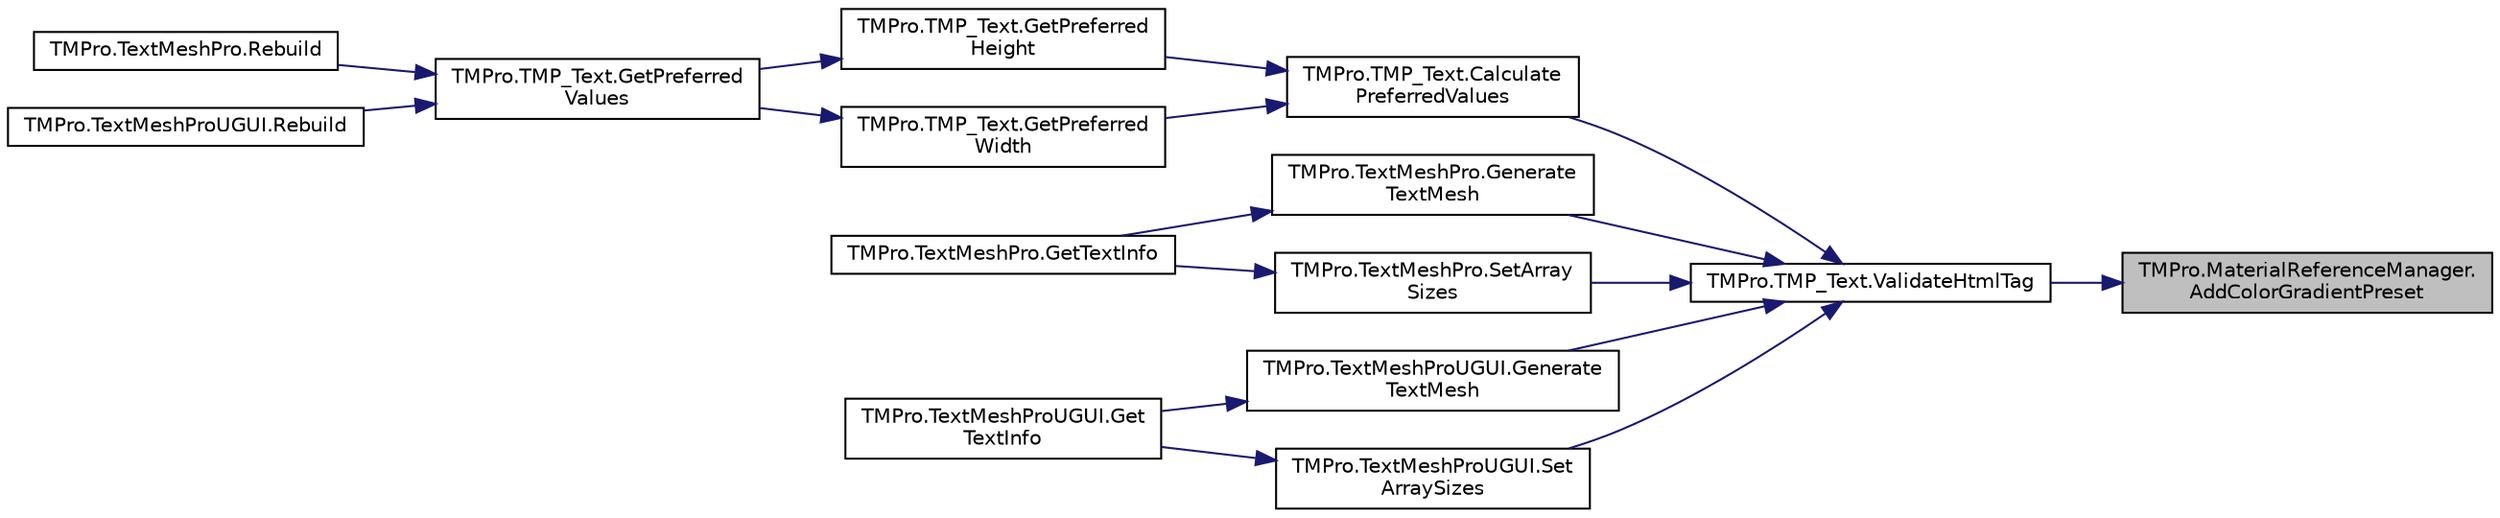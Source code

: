 digraph "TMPro.MaterialReferenceManager.AddColorGradientPreset"
{
 // LATEX_PDF_SIZE
  edge [fontname="Helvetica",fontsize="10",labelfontname="Helvetica",labelfontsize="10"];
  node [fontname="Helvetica",fontsize="10",shape=record];
  rankdir="RL";
  Node1 [label="TMPro.MaterialReferenceManager.\lAddColorGradientPreset",height=0.2,width=0.4,color="black", fillcolor="grey75", style="filled", fontcolor="black",tooltip="Add new Color Gradient Preset to dictionary."];
  Node1 -> Node2 [dir="back",color="midnightblue",fontsize="10",style="solid",fontname="Helvetica"];
  Node2 [label="TMPro.TMP_Text.ValidateHtmlTag",height=0.2,width=0.4,color="black", fillcolor="white", style="filled",URL="$class_t_m_pro_1_1_t_m_p___text.html#a76d0eee876964ce9802f7176a61e70d7",tooltip="Function to identify and validate the rich tag. Returns the position of the > if the tag was valid."];
  Node2 -> Node3 [dir="back",color="midnightblue",fontsize="10",style="solid",fontname="Helvetica"];
  Node3 [label="TMPro.TMP_Text.Calculate\lPreferredValues",height=0.2,width=0.4,color="black", fillcolor="white", style="filled",URL="$class_t_m_pro_1_1_t_m_p___text.html#acc9b0abc219f02c05f5badfd0e649094",tooltip="Method to calculate the preferred width and height of the text object."];
  Node3 -> Node4 [dir="back",color="midnightblue",fontsize="10",style="solid",fontname="Helvetica"];
  Node4 [label="TMPro.TMP_Text.GetPreferred\lHeight",height=0.2,width=0.4,color="black", fillcolor="white", style="filled",URL="$class_t_m_pro_1_1_t_m_p___text.html#a754e5a230232f1ed55615e55a3ed32ad",tooltip="Method to calculate the preferred height of a text object."];
  Node4 -> Node5 [dir="back",color="midnightblue",fontsize="10",style="solid",fontname="Helvetica"];
  Node5 [label="TMPro.TMP_Text.GetPreferred\lValues",height=0.2,width=0.4,color="black", fillcolor="white", style="filled",URL="$class_t_m_pro_1_1_t_m_p___text.html#a9d3dbcb6ccf3ef97454b5ec89725eccb",tooltip="Function to Calculate the Preferred Width and Height of the text object."];
  Node5 -> Node6 [dir="back",color="midnightblue",fontsize="10",style="solid",fontname="Helvetica"];
  Node6 [label="TMPro.TextMeshPro.Rebuild",height=0.2,width=0.4,color="black", fillcolor="white", style="filled",URL="$class_t_m_pro_1_1_text_mesh_pro.html#a8ea12a256e97a7ab1d66945b5f3a0a88",tooltip=" "];
  Node5 -> Node7 [dir="back",color="midnightblue",fontsize="10",style="solid",fontname="Helvetica"];
  Node7 [label="TMPro.TextMeshProUGUI.Rebuild",height=0.2,width=0.4,color="black", fillcolor="white", style="filled",URL="$class_t_m_pro_1_1_text_mesh_pro_u_g_u_i.html#a963457c98b96eb2387dd43d40a7dcc57",tooltip=" "];
  Node3 -> Node8 [dir="back",color="midnightblue",fontsize="10",style="solid",fontname="Helvetica"];
  Node8 [label="TMPro.TMP_Text.GetPreferred\lWidth",height=0.2,width=0.4,color="black", fillcolor="white", style="filled",URL="$class_t_m_pro_1_1_t_m_p___text.html#abb5c80b9a45b89007024c857593e12c8",tooltip="Method to calculate the preferred width of a text object."];
  Node8 -> Node5 [dir="back",color="midnightblue",fontsize="10",style="solid",fontname="Helvetica"];
  Node2 -> Node9 [dir="back",color="midnightblue",fontsize="10",style="solid",fontname="Helvetica"];
  Node9 [label="TMPro.TextMeshPro.Generate\lTextMesh",height=0.2,width=0.4,color="black", fillcolor="white", style="filled",URL="$class_t_m_pro_1_1_text_mesh_pro.html#aa98e9ced224ca5ce5e71cbf213645128",tooltip="This is the main function that is responsible for creating / displaying the text."];
  Node9 -> Node10 [dir="back",color="midnightblue",fontsize="10",style="solid",fontname="Helvetica"];
  Node10 [label="TMPro.TextMeshPro.GetTextInfo",height=0.2,width=0.4,color="black", fillcolor="white", style="filled",URL="$class_t_m_pro_1_1_text_mesh_pro.html#a3652c1b48e8b425fc8a599aa05fad59e",tooltip="Function used to evaluate the length of a text string."];
  Node2 -> Node11 [dir="back",color="midnightblue",fontsize="10",style="solid",fontname="Helvetica"];
  Node11 [label="TMPro.TextMeshProUGUI.Generate\lTextMesh",height=0.2,width=0.4,color="black", fillcolor="white", style="filled",URL="$class_t_m_pro_1_1_text_mesh_pro_u_g_u_i.html#ae43d87969cffe98fbaea5edabc0d55dd",tooltip="This is the main function that is responsible for creating / displaying the text."];
  Node11 -> Node12 [dir="back",color="midnightblue",fontsize="10",style="solid",fontname="Helvetica"];
  Node12 [label="TMPro.TextMeshProUGUI.Get\lTextInfo",height=0.2,width=0.4,color="black", fillcolor="white", style="filled",URL="$class_t_m_pro_1_1_text_mesh_pro_u_g_u_i.html#a8232388d078ad69a9ea241fa15bd2fab",tooltip="Function used to evaluate the length of a text string."];
  Node2 -> Node13 [dir="back",color="midnightblue",fontsize="10",style="solid",fontname="Helvetica"];
  Node13 [label="TMPro.TextMeshPro.SetArray\lSizes",height=0.2,width=0.4,color="black", fillcolor="white", style="filled",URL="$class_t_m_pro_1_1_text_mesh_pro.html#aca89de99dcd34f8ac176b0eb4f5c11a5",tooltip="Method used to determine the number of visible characters and required buffer allocations."];
  Node13 -> Node10 [dir="back",color="midnightblue",fontsize="10",style="solid",fontname="Helvetica"];
  Node2 -> Node14 [dir="back",color="midnightblue",fontsize="10",style="solid",fontname="Helvetica"];
  Node14 [label="TMPro.TextMeshProUGUI.Set\lArraySizes",height=0.2,width=0.4,color="black", fillcolor="white", style="filled",URL="$class_t_m_pro_1_1_text_mesh_pro_u_g_u_i.html#a21f9430d070d5e79f87c6b62d41c571d",tooltip="Method used to determine the number of visible characters and required buffer allocations."];
  Node14 -> Node12 [dir="back",color="midnightblue",fontsize="10",style="solid",fontname="Helvetica"];
}
